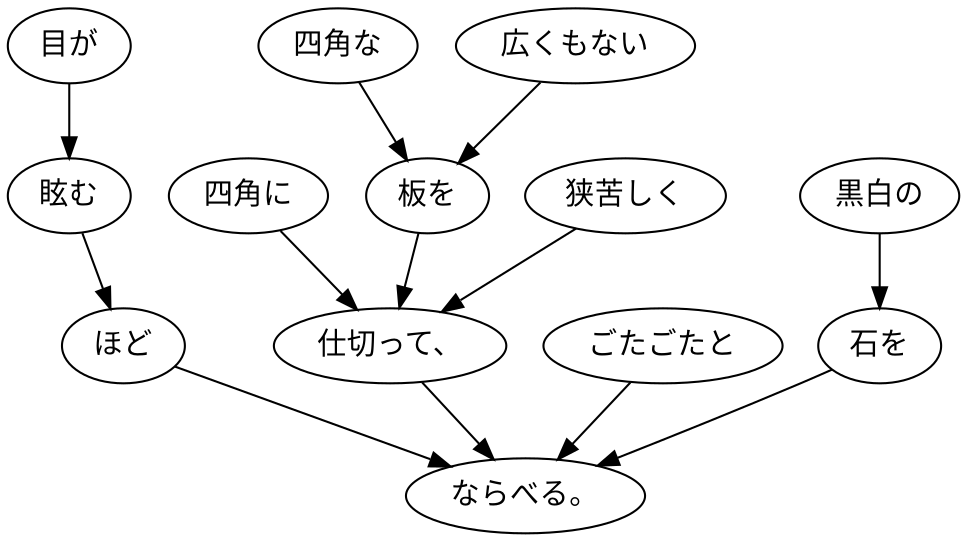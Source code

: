 digraph graph7619 {
	node0 [label="広くもない"];
	node1 [label="四角な"];
	node2 [label="板を"];
	node3 [label="狭苦しく"];
	node4 [label="四角に"];
	node5 [label="仕切って、"];
	node6 [label="目が"];
	node7 [label="眩む"];
	node8 [label="ほど"];
	node9 [label="ごたごたと"];
	node10 [label="黒白の"];
	node11 [label="石を"];
	node12 [label="ならべる。"];
	node0 -> node2;
	node1 -> node2;
	node2 -> node5;
	node3 -> node5;
	node4 -> node5;
	node5 -> node12;
	node6 -> node7;
	node7 -> node8;
	node8 -> node12;
	node9 -> node12;
	node10 -> node11;
	node11 -> node12;
}
